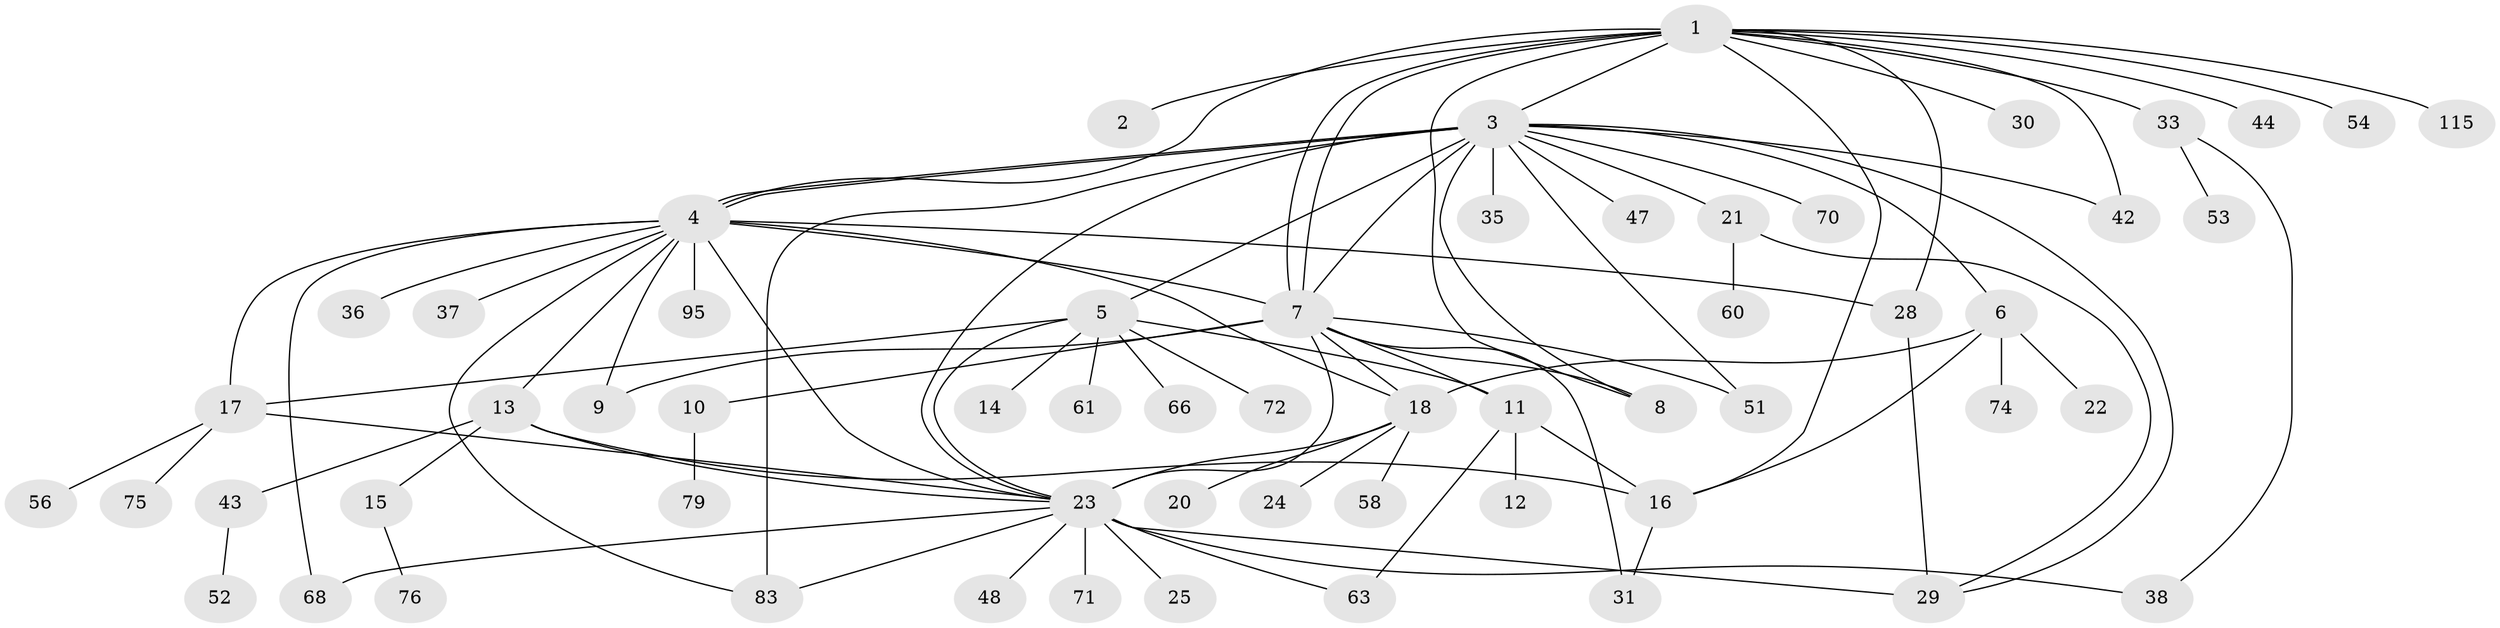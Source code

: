 // original degree distribution, {16: 0.00847457627118644, 1: 0.4406779661016949, 17: 0.00847457627118644, 18: 0.00847457627118644, 8: 0.00847457627118644, 4: 0.0423728813559322, 14: 0.00847457627118644, 3: 0.1440677966101695, 2: 0.23728813559322035, 5: 0.0423728813559322, 7: 0.00847457627118644, 6: 0.025423728813559324, 10: 0.00847457627118644, 12: 0.00847457627118644}
// Generated by graph-tools (version 1.1) at 2025/14/03/09/25 04:14:45]
// undirected, 59 vertices, 91 edges
graph export_dot {
graph [start="1"]
  node [color=gray90,style=filled];
  1;
  2;
  3;
  4 [super="+39"];
  5;
  6 [super="+80"];
  7 [super="+40+26+113+78"];
  8;
  9 [super="+77"];
  10 [super="+67+85+104"];
  11 [super="+19"];
  12;
  13 [super="+32"];
  14;
  15;
  16 [super="+41+109"];
  17 [super="+46"];
  18 [super="+59+27"];
  20;
  21;
  22;
  23 [super="+34+111+105"];
  24;
  25 [super="+118"];
  28;
  29 [super="+50+57"];
  30;
  31;
  33 [super="+100+92+73"];
  35 [super="+87+106"];
  36;
  37;
  38;
  42 [super="+82+45"];
  43;
  44;
  47;
  48 [super="+91"];
  51 [super="+110"];
  52;
  53;
  54;
  56;
  58 [super="+103"];
  60;
  61;
  63;
  66;
  68 [super="+114+97"];
  70;
  71;
  72;
  74;
  75;
  76;
  79;
  83 [super="+98"];
  95;
  115;
  1 -- 2;
  1 -- 3;
  1 -- 4;
  1 -- 7 [weight=3];
  1 -- 7;
  1 -- 8;
  1 -- 16;
  1 -- 28;
  1 -- 30;
  1 -- 33;
  1 -- 44;
  1 -- 54;
  1 -- 115;
  1 -- 42;
  3 -- 4;
  3 -- 4;
  3 -- 5;
  3 -- 6;
  3 -- 8;
  3 -- 21;
  3 -- 23;
  3 -- 29;
  3 -- 35;
  3 -- 42;
  3 -- 47;
  3 -- 51;
  3 -- 70;
  3 -- 83;
  3 -- 7 [weight=2];
  4 -- 7 [weight=2];
  4 -- 9;
  4 -- 13;
  4 -- 17 [weight=2];
  4 -- 28;
  4 -- 36;
  4 -- 37;
  4 -- 68;
  4 -- 83;
  4 -- 95;
  4 -- 18;
  4 -- 23;
  5 -- 11;
  5 -- 14;
  5 -- 17;
  5 -- 61;
  5 -- 66;
  5 -- 72;
  5 -- 23;
  6 -- 22;
  6 -- 74;
  6 -- 16;
  6 -- 18;
  7 -- 8;
  7 -- 10;
  7 -- 18;
  7 -- 23 [weight=3];
  7 -- 11;
  7 -- 31;
  7 -- 51;
  7 -- 9;
  10 -- 79;
  11 -- 12;
  11 -- 16;
  11 -- 63;
  13 -- 15;
  13 -- 16;
  13 -- 23;
  13 -- 43;
  15 -- 76;
  16 -- 31;
  17 -- 56;
  17 -- 75;
  17 -- 23 [weight=2];
  18 -- 20;
  18 -- 24;
  18 -- 58;
  18 -- 23 [weight=2];
  21 -- 29;
  21 -- 60;
  23 -- 25;
  23 -- 38;
  23 -- 83;
  23 -- 68;
  23 -- 71;
  23 -- 48;
  23 -- 29 [weight=2];
  23 -- 63;
  28 -- 29;
  33 -- 38;
  33 -- 53;
  43 -- 52;
}
